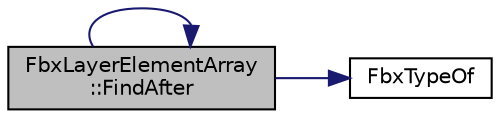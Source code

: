 digraph "FbxLayerElementArray::FindAfter"
{
  edge [fontname="Helvetica",fontsize="10",labelfontname="Helvetica",labelfontsize="10"];
  node [fontname="Helvetica",fontsize="10",shape=record];
  rankdir="LR";
  Node33 [label="FbxLayerElementArray\l::FindAfter",height=0.2,width=0.4,color="black", fillcolor="grey75", style="filled", fontcolor="black"];
  Node33 -> Node33 [color="midnightblue",fontsize="10",style="solid",fontname="Helvetica"];
  Node33 -> Node34 [color="midnightblue",fontsize="10",style="solid",fontname="Helvetica"];
  Node34 [label="FbxTypeOf",height=0.2,width=0.4,color="black", fillcolor="white", style="filled",URL="$fbxlayer_8h.html#a729662a11e394d8121317d19cb7c5fab"];
}
